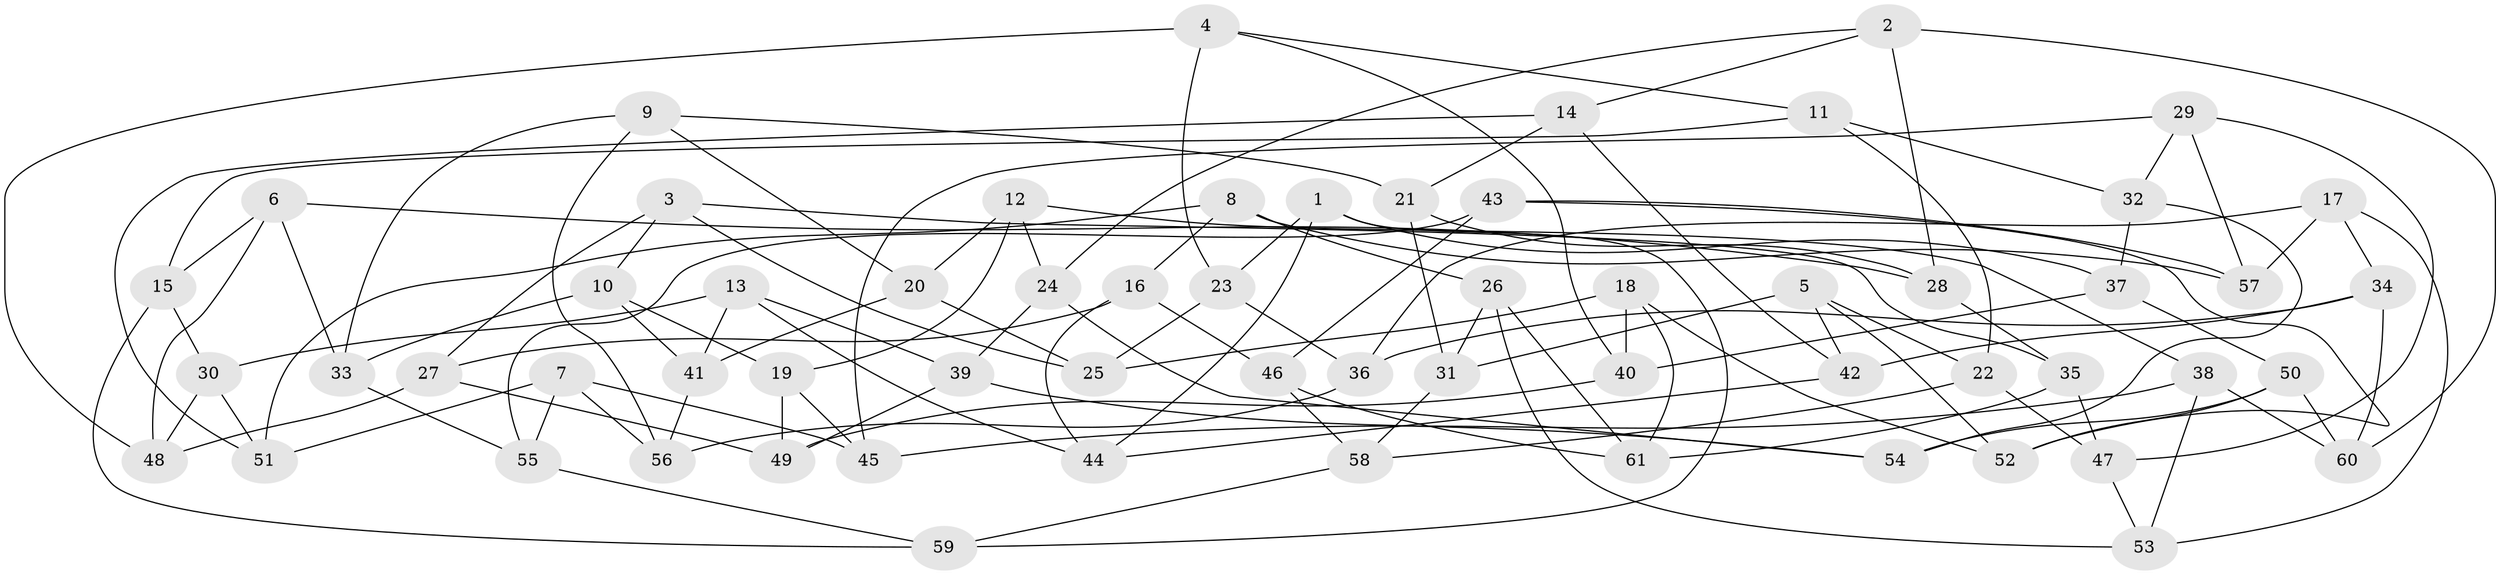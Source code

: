 // coarse degree distribution, {6: 0.5277777777777778, 5: 0.16666666666666666, 4: 0.3055555555555556}
// Generated by graph-tools (version 1.1) at 2025/52/02/27/25 19:52:29]
// undirected, 61 vertices, 122 edges
graph export_dot {
graph [start="1"]
  node [color=gray90,style=filled];
  1;
  2;
  3;
  4;
  5;
  6;
  7;
  8;
  9;
  10;
  11;
  12;
  13;
  14;
  15;
  16;
  17;
  18;
  19;
  20;
  21;
  22;
  23;
  24;
  25;
  26;
  27;
  28;
  29;
  30;
  31;
  32;
  33;
  34;
  35;
  36;
  37;
  38;
  39;
  40;
  41;
  42;
  43;
  44;
  45;
  46;
  47;
  48;
  49;
  50;
  51;
  52;
  53;
  54;
  55;
  56;
  57;
  58;
  59;
  60;
  61;
  1 -- 59;
  1 -- 23;
  1 -- 44;
  1 -- 37;
  2 -- 60;
  2 -- 24;
  2 -- 28;
  2 -- 14;
  3 -- 27;
  3 -- 25;
  3 -- 10;
  3 -- 35;
  4 -- 23;
  4 -- 40;
  4 -- 11;
  4 -- 48;
  5 -- 22;
  5 -- 31;
  5 -- 52;
  5 -- 42;
  6 -- 28;
  6 -- 48;
  6 -- 33;
  6 -- 15;
  7 -- 51;
  7 -- 45;
  7 -- 56;
  7 -- 55;
  8 -- 51;
  8 -- 16;
  8 -- 26;
  8 -- 57;
  9 -- 21;
  9 -- 20;
  9 -- 56;
  9 -- 33;
  10 -- 41;
  10 -- 33;
  10 -- 19;
  11 -- 22;
  11 -- 32;
  11 -- 15;
  12 -- 24;
  12 -- 19;
  12 -- 20;
  12 -- 38;
  13 -- 30;
  13 -- 39;
  13 -- 41;
  13 -- 44;
  14 -- 21;
  14 -- 42;
  14 -- 51;
  15 -- 30;
  15 -- 59;
  16 -- 27;
  16 -- 46;
  16 -- 44;
  17 -- 57;
  17 -- 53;
  17 -- 36;
  17 -- 34;
  18 -- 25;
  18 -- 52;
  18 -- 40;
  18 -- 61;
  19 -- 49;
  19 -- 45;
  20 -- 25;
  20 -- 41;
  21 -- 31;
  21 -- 28;
  22 -- 47;
  22 -- 58;
  23 -- 36;
  23 -- 25;
  24 -- 54;
  24 -- 39;
  26 -- 61;
  26 -- 31;
  26 -- 53;
  27 -- 48;
  27 -- 49;
  28 -- 35;
  29 -- 57;
  29 -- 32;
  29 -- 47;
  29 -- 45;
  30 -- 51;
  30 -- 48;
  31 -- 58;
  32 -- 54;
  32 -- 37;
  33 -- 55;
  34 -- 60;
  34 -- 36;
  34 -- 42;
  35 -- 47;
  35 -- 61;
  36 -- 56;
  37 -- 50;
  37 -- 40;
  38 -- 45;
  38 -- 60;
  38 -- 53;
  39 -- 54;
  39 -- 49;
  40 -- 49;
  41 -- 56;
  42 -- 44;
  43 -- 55;
  43 -- 46;
  43 -- 52;
  43 -- 57;
  46 -- 61;
  46 -- 58;
  47 -- 53;
  50 -- 52;
  50 -- 60;
  50 -- 54;
  55 -- 59;
  58 -- 59;
}

